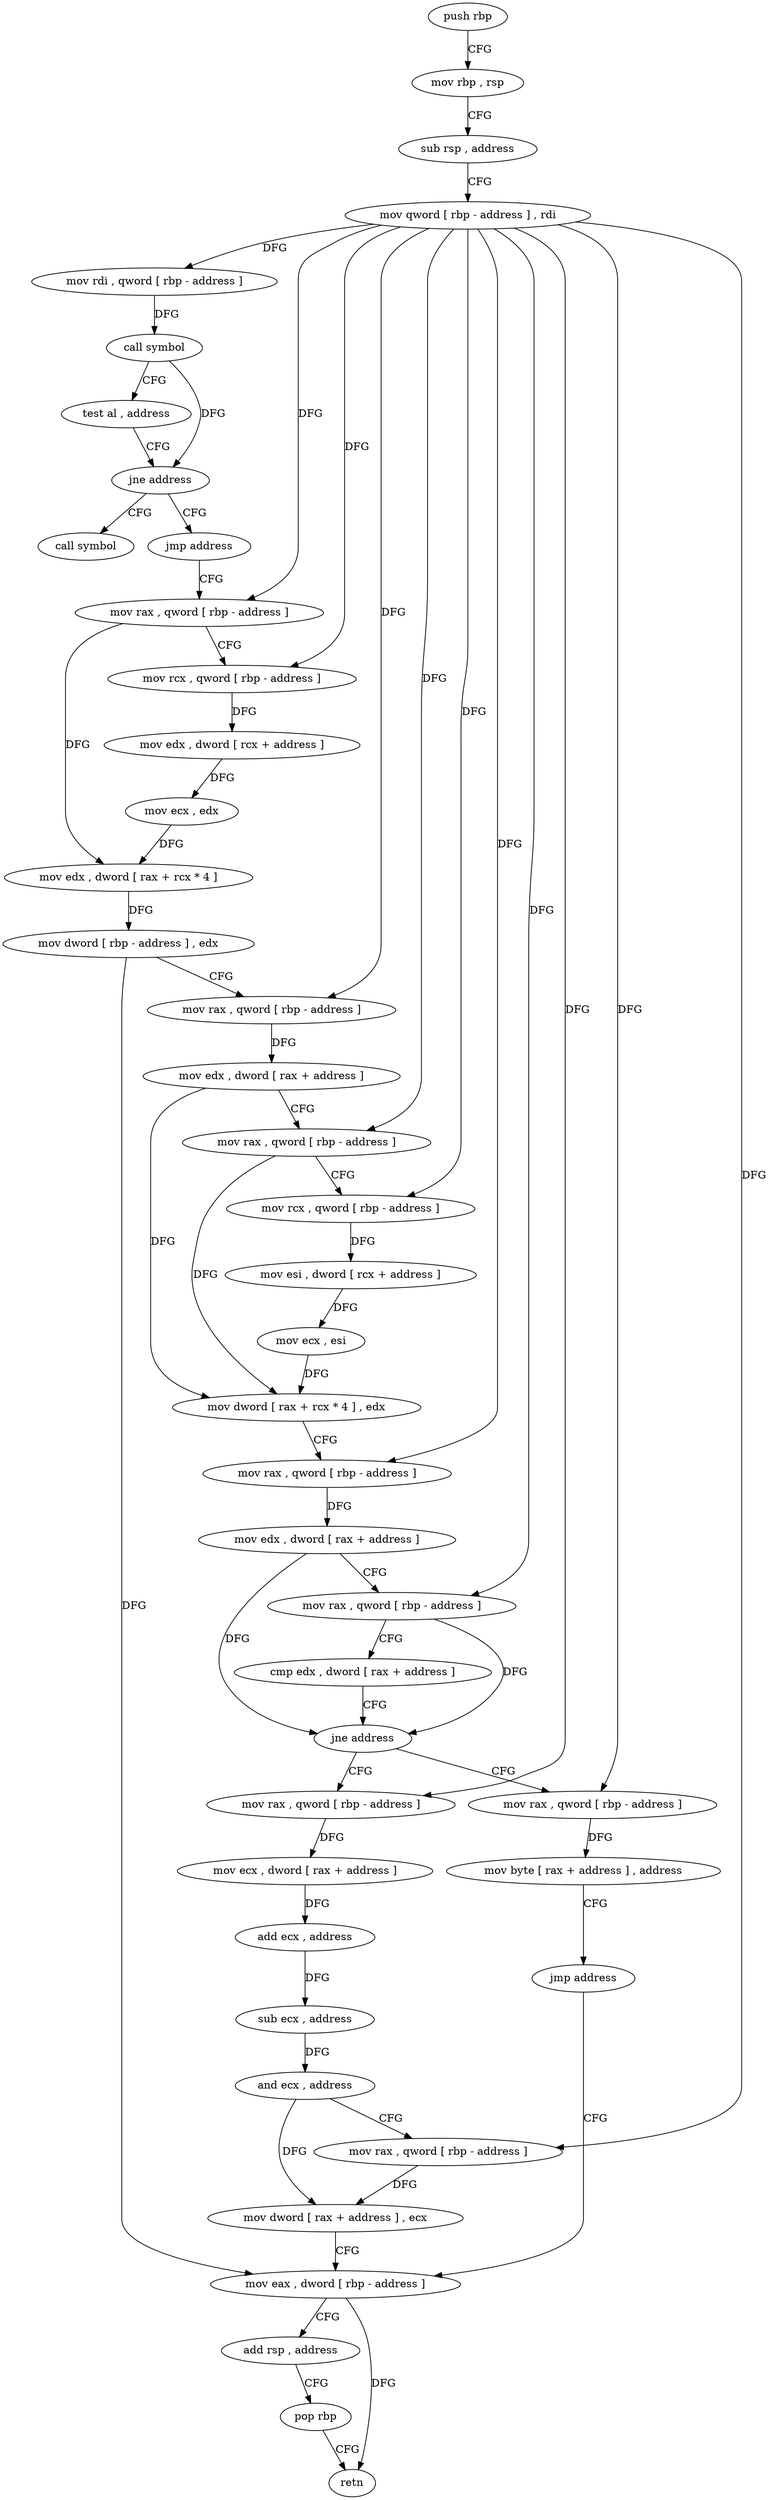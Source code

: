 digraph "func" {
"4239904" [label = "push rbp" ]
"4239905" [label = "mov rbp , rsp" ]
"4239908" [label = "sub rsp , address" ]
"4239912" [label = "mov qword [ rbp - address ] , rdi" ]
"4239916" [label = "mov rdi , qword [ rbp - address ]" ]
"4239920" [label = "call symbol" ]
"4239925" [label = "test al , address" ]
"4239927" [label = "jne address" ]
"4239938" [label = "call symbol" ]
"4239933" [label = "jmp address" ]
"4239943" [label = "mov rax , qword [ rbp - address ]" ]
"4239947" [label = "mov rcx , qword [ rbp - address ]" ]
"4239951" [label = "mov edx , dword [ rcx + address ]" ]
"4239954" [label = "mov ecx , edx" ]
"4239956" [label = "mov edx , dword [ rax + rcx * 4 ]" ]
"4239959" [label = "mov dword [ rbp - address ] , edx" ]
"4239962" [label = "mov rax , qword [ rbp - address ]" ]
"4239966" [label = "mov edx , dword [ rax + address ]" ]
"4239969" [label = "mov rax , qword [ rbp - address ]" ]
"4239973" [label = "mov rcx , qword [ rbp - address ]" ]
"4239977" [label = "mov esi , dword [ rcx + address ]" ]
"4239980" [label = "mov ecx , esi" ]
"4239982" [label = "mov dword [ rax + rcx * 4 ] , edx" ]
"4239985" [label = "mov rax , qword [ rbp - address ]" ]
"4239989" [label = "mov edx , dword [ rax + address ]" ]
"4239992" [label = "mov rax , qword [ rbp - address ]" ]
"4239996" [label = "cmp edx , dword [ rax + address ]" ]
"4239999" [label = "jne address" ]
"4240018" [label = "mov rax , qword [ rbp - address ]" ]
"4240005" [label = "mov rax , qword [ rbp - address ]" ]
"4240022" [label = "mov ecx , dword [ rax + address ]" ]
"4240025" [label = "add ecx , address" ]
"4240028" [label = "sub ecx , address" ]
"4240031" [label = "and ecx , address" ]
"4240034" [label = "mov rax , qword [ rbp - address ]" ]
"4240038" [label = "mov dword [ rax + address ] , ecx" ]
"4240041" [label = "mov eax , dword [ rbp - address ]" ]
"4240009" [label = "mov byte [ rax + address ] , address" ]
"4240013" [label = "jmp address" ]
"4240044" [label = "add rsp , address" ]
"4240048" [label = "pop rbp" ]
"4240049" [label = "retn" ]
"4239904" -> "4239905" [ label = "CFG" ]
"4239905" -> "4239908" [ label = "CFG" ]
"4239908" -> "4239912" [ label = "CFG" ]
"4239912" -> "4239916" [ label = "DFG" ]
"4239912" -> "4239943" [ label = "DFG" ]
"4239912" -> "4239947" [ label = "DFG" ]
"4239912" -> "4239962" [ label = "DFG" ]
"4239912" -> "4239969" [ label = "DFG" ]
"4239912" -> "4239973" [ label = "DFG" ]
"4239912" -> "4239985" [ label = "DFG" ]
"4239912" -> "4239992" [ label = "DFG" ]
"4239912" -> "4240018" [ label = "DFG" ]
"4239912" -> "4240034" [ label = "DFG" ]
"4239912" -> "4240005" [ label = "DFG" ]
"4239916" -> "4239920" [ label = "DFG" ]
"4239920" -> "4239925" [ label = "CFG" ]
"4239920" -> "4239927" [ label = "DFG" ]
"4239925" -> "4239927" [ label = "CFG" ]
"4239927" -> "4239938" [ label = "CFG" ]
"4239927" -> "4239933" [ label = "CFG" ]
"4239933" -> "4239943" [ label = "CFG" ]
"4239943" -> "4239947" [ label = "CFG" ]
"4239943" -> "4239956" [ label = "DFG" ]
"4239947" -> "4239951" [ label = "DFG" ]
"4239951" -> "4239954" [ label = "DFG" ]
"4239954" -> "4239956" [ label = "DFG" ]
"4239956" -> "4239959" [ label = "DFG" ]
"4239959" -> "4239962" [ label = "CFG" ]
"4239959" -> "4240041" [ label = "DFG" ]
"4239962" -> "4239966" [ label = "DFG" ]
"4239966" -> "4239969" [ label = "CFG" ]
"4239966" -> "4239982" [ label = "DFG" ]
"4239969" -> "4239973" [ label = "CFG" ]
"4239969" -> "4239982" [ label = "DFG" ]
"4239973" -> "4239977" [ label = "DFG" ]
"4239977" -> "4239980" [ label = "DFG" ]
"4239980" -> "4239982" [ label = "DFG" ]
"4239982" -> "4239985" [ label = "CFG" ]
"4239985" -> "4239989" [ label = "DFG" ]
"4239989" -> "4239992" [ label = "CFG" ]
"4239989" -> "4239999" [ label = "DFG" ]
"4239992" -> "4239996" [ label = "CFG" ]
"4239992" -> "4239999" [ label = "DFG" ]
"4239996" -> "4239999" [ label = "CFG" ]
"4239999" -> "4240018" [ label = "CFG" ]
"4239999" -> "4240005" [ label = "CFG" ]
"4240018" -> "4240022" [ label = "DFG" ]
"4240005" -> "4240009" [ label = "DFG" ]
"4240022" -> "4240025" [ label = "DFG" ]
"4240025" -> "4240028" [ label = "DFG" ]
"4240028" -> "4240031" [ label = "DFG" ]
"4240031" -> "4240034" [ label = "CFG" ]
"4240031" -> "4240038" [ label = "DFG" ]
"4240034" -> "4240038" [ label = "DFG" ]
"4240038" -> "4240041" [ label = "CFG" ]
"4240041" -> "4240044" [ label = "CFG" ]
"4240041" -> "4240049" [ label = "DFG" ]
"4240009" -> "4240013" [ label = "CFG" ]
"4240013" -> "4240041" [ label = "CFG" ]
"4240044" -> "4240048" [ label = "CFG" ]
"4240048" -> "4240049" [ label = "CFG" ]
}
